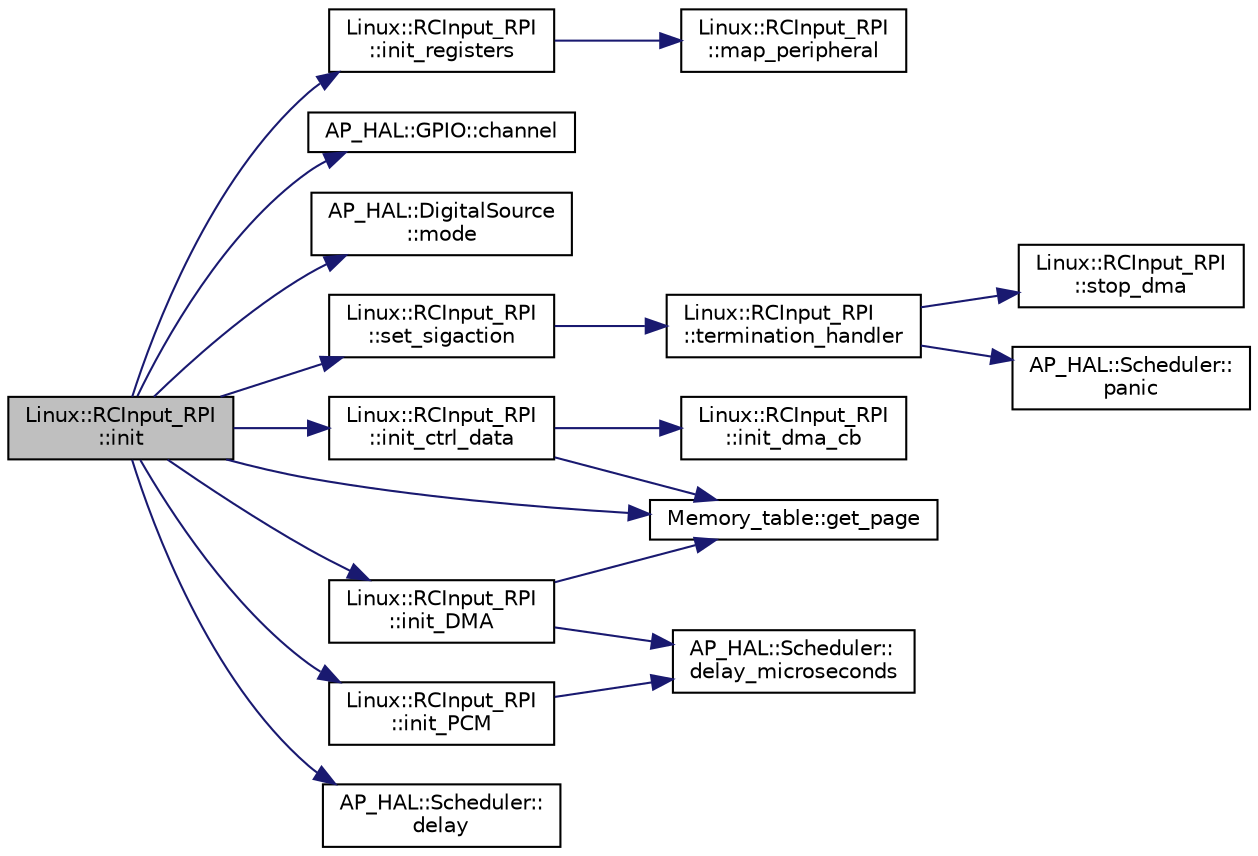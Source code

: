 digraph "Linux::RCInput_RPI::init"
{
 // INTERACTIVE_SVG=YES
  edge [fontname="Helvetica",fontsize="10",labelfontname="Helvetica",labelfontsize="10"];
  node [fontname="Helvetica",fontsize="10",shape=record];
  rankdir="LR";
  Node1 [label="Linux::RCInput_RPI\l::init",height=0.2,width=0.4,color="black", fillcolor="grey75", style="filled", fontcolor="black"];
  Node1 -> Node2 [color="midnightblue",fontsize="10",style="solid",fontname="Helvetica"];
  Node2 [label="Linux::RCInput_RPI\l::init_registers",height=0.2,width=0.4,color="black", fillcolor="white", style="filled",URL="$classLinux_1_1RCInput__RPI.html#a7035b84cf9b0caca3d7d76793bc44134"];
  Node2 -> Node3 [color="midnightblue",fontsize="10",style="solid",fontname="Helvetica"];
  Node3 [label="Linux::RCInput_RPI\l::map_peripheral",height=0.2,width=0.4,color="black", fillcolor="white", style="filled",URL="$classLinux_1_1RCInput__RPI.html#a9834ebd85551fb31ba22e87cbaa85c8c"];
  Node1 -> Node4 [color="midnightblue",fontsize="10",style="solid",fontname="Helvetica"];
  Node4 [label="AP_HAL::GPIO::channel",height=0.2,width=0.4,color="black", fillcolor="white", style="filled",URL="$classAP__HAL_1_1GPIO.html#a4e8955091af056240f447b68b76725bb"];
  Node1 -> Node5 [color="midnightblue",fontsize="10",style="solid",fontname="Helvetica"];
  Node5 [label="AP_HAL::DigitalSource\l::mode",height=0.2,width=0.4,color="black", fillcolor="white", style="filled",URL="$classAP__HAL_1_1DigitalSource.html#af16b96dab1499f30659a1fd892df6c2d"];
  Node1 -> Node6 [color="midnightblue",fontsize="10",style="solid",fontname="Helvetica"];
  Node6 [label="Linux::RCInput_RPI\l::set_sigaction",height=0.2,width=0.4,color="black", fillcolor="white", style="filled",URL="$classLinux_1_1RCInput__RPI.html#a912d87350e1f22ae464d827ce2fe30f1"];
  Node6 -> Node7 [color="midnightblue",fontsize="10",style="solid",fontname="Helvetica"];
  Node7 [label="Linux::RCInput_RPI\l::termination_handler",height=0.2,width=0.4,color="black", fillcolor="white", style="filled",URL="$classLinux_1_1RCInput__RPI.html#ac3198d5cc0409aba0ff0f6f6f6413a92"];
  Node7 -> Node8 [color="midnightblue",fontsize="10",style="solid",fontname="Helvetica"];
  Node8 [label="Linux::RCInput_RPI\l::stop_dma",height=0.2,width=0.4,color="black", fillcolor="white", style="filled",URL="$classLinux_1_1RCInput__RPI.html#a4c17721f4b17a7d82504e1efb8be3781"];
  Node7 -> Node9 [color="midnightblue",fontsize="10",style="solid",fontname="Helvetica"];
  Node9 [label="AP_HAL::Scheduler::\lpanic",height=0.2,width=0.4,color="black", fillcolor="white", style="filled",URL="$classAP__HAL_1_1Scheduler.html#ac08c02070405b6cc1d7241025acb5101"];
  Node1 -> Node10 [color="midnightblue",fontsize="10",style="solid",fontname="Helvetica"];
  Node10 [label="Linux::RCInput_RPI\l::init_ctrl_data",height=0.2,width=0.4,color="black", fillcolor="white", style="filled",URL="$classLinux_1_1RCInput__RPI.html#a309e5ccb91164e90e3f651e2d150e257"];
  Node10 -> Node11 [color="midnightblue",fontsize="10",style="solid",fontname="Helvetica"];
  Node11 [label="Memory_table::get_page",height=0.2,width=0.4,color="black", fillcolor="white", style="filled",URL="$classMemory__table.html#a2b4856f2bee04a2a38de1a389fdf619e"];
  Node10 -> Node12 [color="midnightblue",fontsize="10",style="solid",fontname="Helvetica"];
  Node12 [label="Linux::RCInput_RPI\l::init_dma_cb",height=0.2,width=0.4,color="black", fillcolor="white", style="filled",URL="$classLinux_1_1RCInput__RPI.html#a554591bfa86b8a9a4b6e29c4ed466882"];
  Node1 -> Node13 [color="midnightblue",fontsize="10",style="solid",fontname="Helvetica"];
  Node13 [label="Linux::RCInput_RPI\l::init_PCM",height=0.2,width=0.4,color="black", fillcolor="white", style="filled",URL="$classLinux_1_1RCInput__RPI.html#ad191e8308482964e99ece1a6e7155097"];
  Node13 -> Node14 [color="midnightblue",fontsize="10",style="solid",fontname="Helvetica"];
  Node14 [label="AP_HAL::Scheduler::\ldelay_microseconds",height=0.2,width=0.4,color="black", fillcolor="white", style="filled",URL="$classAP__HAL_1_1Scheduler.html#a78c4f1b1f192ac1c99544b6cc8f099b0"];
  Node1 -> Node15 [color="midnightblue",fontsize="10",style="solid",fontname="Helvetica"];
  Node15 [label="Linux::RCInput_RPI\l::init_DMA",height=0.2,width=0.4,color="black", fillcolor="white", style="filled",URL="$classLinux_1_1RCInput__RPI.html#afb3a00c5f68eb1d146f9b21d46dc119c"];
  Node15 -> Node14 [color="midnightblue",fontsize="10",style="solid",fontname="Helvetica"];
  Node15 -> Node11 [color="midnightblue",fontsize="10",style="solid",fontname="Helvetica"];
  Node1 -> Node16 [color="midnightblue",fontsize="10",style="solid",fontname="Helvetica"];
  Node16 [label="AP_HAL::Scheduler::\ldelay",height=0.2,width=0.4,color="black", fillcolor="white", style="filled",URL="$classAP__HAL_1_1Scheduler.html#ab3175e2e6223ccfe82f957e41cc12b26"];
  Node1 -> Node11 [color="midnightblue",fontsize="10",style="solid",fontname="Helvetica"];
}
